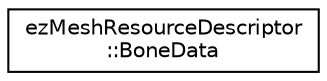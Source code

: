 digraph "Graphical Class Hierarchy"
{
 // LATEX_PDF_SIZE
  edge [fontname="Helvetica",fontsize="10",labelfontname="Helvetica",labelfontsize="10"];
  node [fontname="Helvetica",fontsize="10",shape=record];
  rankdir="LR";
  Node0 [label="ezMeshResourceDescriptor\l::BoneData",height=0.2,width=0.4,color="black", fillcolor="white", style="filled",URL="$d4/df7/structez_mesh_resource_descriptor_1_1_bone_data.htm",tooltip=" "];
}
